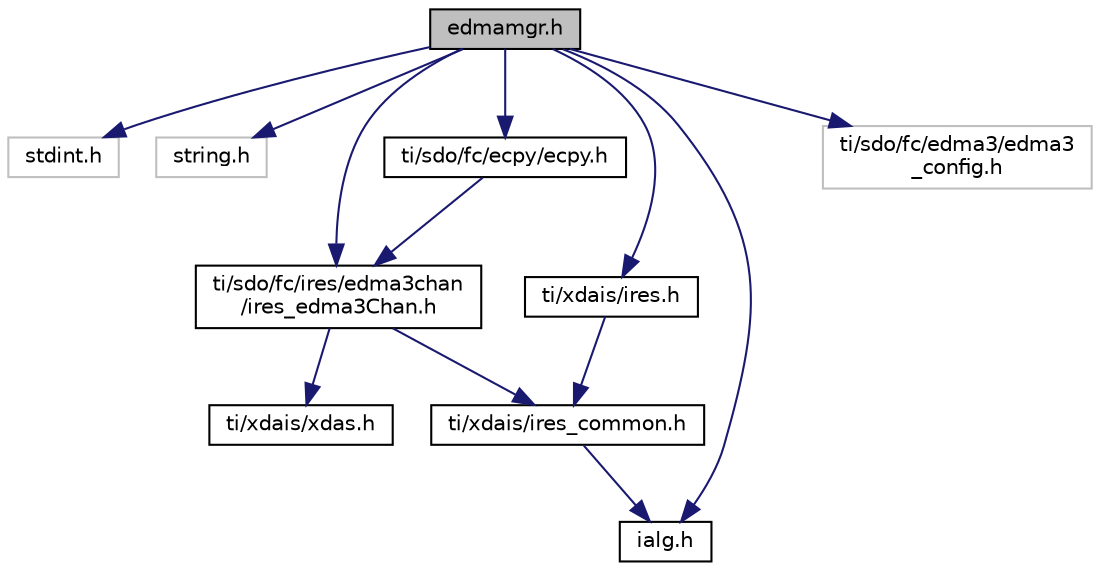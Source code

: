 digraph "edmamgr.h"
{
  edge [fontname="Helvetica",fontsize="10",labelfontname="Helvetica",labelfontsize="10"];
  node [fontname="Helvetica",fontsize="10",shape=record];
  Node1 [label="edmamgr.h",height=0.2,width=0.4,color="black", fillcolor="grey75", style="filled", fontcolor="black"];
  Node1 -> Node2 [color="midnightblue",fontsize="10",style="solid",fontname="Helvetica"];
  Node2 [label="stdint.h",height=0.2,width=0.4,color="grey75", fillcolor="white", style="filled"];
  Node1 -> Node3 [color="midnightblue",fontsize="10",style="solid",fontname="Helvetica"];
  Node3 [label="string.h",height=0.2,width=0.4,color="grey75", fillcolor="white", style="filled"];
  Node1 -> Node4 [color="midnightblue",fontsize="10",style="solid",fontname="Helvetica"];
  Node4 [label="ti/sdo/fc/ecpy/ecpy.h",height=0.2,width=0.4,color="black", fillcolor="white", style="filled",URL="$ecpy_8h.html",tooltip="ECPY Definitions - High performance functional library for use with the EDMA3 DMA peripheral..."];
  Node4 -> Node5 [color="midnightblue",fontsize="10",style="solid",fontname="Helvetica"];
  Node5 [label="ti/sdo/fc/ires/edma3chan\l/ires_edma3Chan.h",height=0.2,width=0.4,color="black", fillcolor="white", style="filled",URL="$ires__edma3_chan_8h.html",tooltip="IRES EDMA3CHAN PROTOCOL Interface Definitions - Allows algorithms to request and receive handles repr..."];
  Node5 -> Node6 [color="midnightblue",fontsize="10",style="solid",fontname="Helvetica"];
  Node6 [label="ti/xdais/xdas.h",height=0.2,width=0.4,color="black", fillcolor="white", style="filled",URL="$xdas_8h.html",tooltip="This header defines all types and constants used in the XDAS interfaces. "];
  Node5 -> Node7 [color="midnightblue",fontsize="10",style="solid",fontname="Helvetica"];
  Node7 [label="ti/xdais/ires_common.h",height=0.2,width=0.4,color="black", fillcolor="white", style="filled",URL="$ires__common_8h.html",tooltip="IRES Resource Protocol Definitions - IRES Resource. "];
  Node7 -> Node8 [color="midnightblue",fontsize="10",style="solid",fontname="Helvetica"];
  Node8 [label="ialg.h",height=0.2,width=0.4,color="black", fillcolor="white", style="filled",URL="$ialg_8h.html",tooltip="This header defines all types, constants, and functions defined by XDAIS for algorithms. "];
  Node1 -> Node8 [color="midnightblue",fontsize="10",style="solid",fontname="Helvetica"];
  Node1 -> Node9 [color="midnightblue",fontsize="10",style="solid",fontname="Helvetica"];
  Node9 [label="ti/xdais/ires.h",height=0.2,width=0.4,color="black", fillcolor="white", style="filled",URL="$ires_8h.html",tooltip="IRES Interface Definitions - Allows algorithms to request and receive handles representing private lo..."];
  Node9 -> Node7 [color="midnightblue",fontsize="10",style="solid",fontname="Helvetica"];
  Node1 -> Node5 [color="midnightblue",fontsize="10",style="solid",fontname="Helvetica"];
  Node1 -> Node10 [color="midnightblue",fontsize="10",style="solid",fontname="Helvetica"];
  Node10 [label="ti/sdo/fc/edma3/edma3\l_config.h",height=0.2,width=0.4,color="grey75", fillcolor="white", style="filled"];
}

